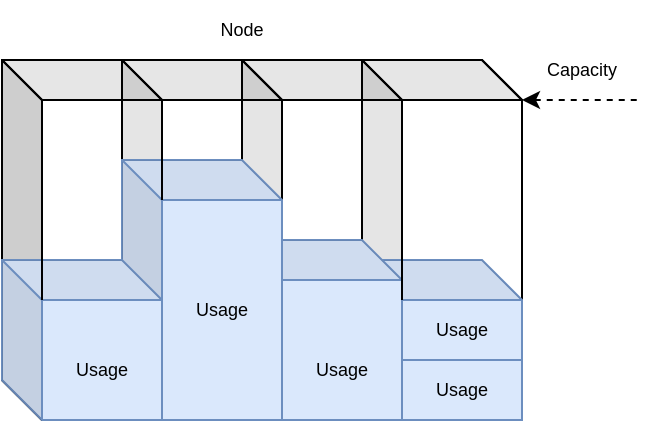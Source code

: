 <mxfile version="17.2.4" type="device"><diagram id="7-WWTxGX7zx3fMskRpQu" name="Page-1"><mxGraphModel dx="1531" dy="403" grid="1" gridSize="10" guides="1" tooltips="1" connect="1" arrows="1" fold="1" page="1" pageScale="1" pageWidth="850" pageHeight="1100" math="0" shadow="0"><root><mxCell id="0"/><mxCell id="1" parent="0"/><mxCell id="Ddno42TxI3rD52LnLCLC-29" value="" style="shape=cube;whiteSpace=wrap;html=1;boundedLbl=1;backgroundOutline=1;darkOpacity=0.05;darkOpacity2=0.1;fontSize=9;fillColor=none;" parent="1" vertex="1"><mxGeometry x="240" y="450" width="260" height="180" as="geometry"/></mxCell><mxCell id="Ddno42TxI3rD52LnLCLC-31" value="" style="shape=cube;whiteSpace=wrap;html=1;boundedLbl=1;backgroundOutline=1;darkOpacity=0.05;darkOpacity2=0.1;fontSize=9;fillColor=none;" parent="1" vertex="1"><mxGeometry x="240" y="450" width="80" height="180" as="geometry"/></mxCell><mxCell id="Ddno42TxI3rD52LnLCLC-32" value="" style="shape=cube;whiteSpace=wrap;html=1;boundedLbl=1;backgroundOutline=1;darkOpacity=0.05;darkOpacity2=0.1;fontSize=9;fillColor=none;" parent="1" vertex="1"><mxGeometry x="300" y="450" width="80" height="180" as="geometry"/></mxCell><mxCell id="Ddno42TxI3rD52LnLCLC-33" value="" style="shape=cube;whiteSpace=wrap;html=1;boundedLbl=1;backgroundOutline=1;darkOpacity=0.05;darkOpacity2=0.1;fontSize=9;fillColor=none;" parent="1" vertex="1"><mxGeometry x="360" y="450" width="80" height="180" as="geometry"/></mxCell><mxCell id="Ddno42TxI3rD52LnLCLC-72" style="edgeStyle=none;rounded=0;orthogonalLoop=1;jettySize=auto;html=1;exitX=0;exitY=0;exitDx=80;exitDy=20;exitPerimeter=0;fontSize=9;endArrow=none;endFill=0;startArrow=classic;startFill=1;dashed=1;entryX=1;entryY=1;entryDx=0;entryDy=0;" parent="1" source="Ddno42TxI3rD52LnLCLC-34" edge="1" target="Ddno42TxI3rD52LnLCLC-73"><mxGeometry relative="1" as="geometry"><mxPoint x="600" y="470" as="targetPoint"/></mxGeometry></mxCell><mxCell id="Ddno42TxI3rD52LnLCLC-34" value="" style="shape=cube;whiteSpace=wrap;html=1;boundedLbl=1;backgroundOutline=1;darkOpacity=0.05;darkOpacity2=0.1;fontSize=9;fillColor=none;" parent="1" vertex="1"><mxGeometry x="420" y="450" width="80" height="180" as="geometry"/></mxCell><mxCell id="Ddno42TxI3rD52LnLCLC-39" value="" style="shape=cube;whiteSpace=wrap;html=1;boundedLbl=1;backgroundOutline=1;darkOpacity=0.05;darkOpacity2=0.1;fontSize=9;fillColor=#dae8fc;strokeColor=#6c8ebf;" parent="1" vertex="1"><mxGeometry x="420" y="580" width="80" height="50" as="geometry"/></mxCell><mxCell id="Ddno42TxI3rD52LnLCLC-40" value="" style="shape=cube;whiteSpace=wrap;html=1;boundedLbl=1;backgroundOutline=1;darkOpacity=0.05;darkOpacity2=0.1;fontSize=9;fillColor=#dae8fc;strokeColor=#6c8ebf;" parent="1" vertex="1"><mxGeometry x="420" y="550" width="80" height="50" as="geometry"/></mxCell><mxCell id="Ddno42TxI3rD52LnLCLC-44" value="" style="endArrow=none;html=1;rounded=0;fontSize=9;" parent="1" edge="1"><mxGeometry width="50" height="50" relative="1" as="geometry"><mxPoint x="320" y="520" as="sourcePoint"/><mxPoint x="320" y="490" as="targetPoint"/></mxGeometry></mxCell><mxCell id="Ddno42TxI3rD52LnLCLC-45" value="" style="endArrow=none;html=1;rounded=0;fontSize=9;" parent="1" edge="1"><mxGeometry width="50" height="50" relative="1" as="geometry"><mxPoint x="440" y="500" as="sourcePoint"/><mxPoint x="440" y="470" as="targetPoint"/></mxGeometry></mxCell><mxCell id="Ddno42TxI3rD52LnLCLC-56" value="Node" style="text;html=1;strokeColor=none;fillColor=none;align=center;verticalAlign=middle;whiteSpace=wrap;rounded=0;fontSize=9;" parent="1" vertex="1"><mxGeometry x="240" y="420" width="240" height="30" as="geometry"/></mxCell><mxCell id="Ddno42TxI3rD52LnLCLC-38" value="" style="shape=cube;whiteSpace=wrap;html=1;boundedLbl=1;backgroundOutline=1;darkOpacity=0.05;darkOpacity2=0.1;fontSize=9;fillColor=#dae8fc;strokeColor=#6c8ebf;" parent="1" vertex="1"><mxGeometry x="360" y="540" width="80" height="90" as="geometry"/></mxCell><mxCell id="Ddno42TxI3rD52LnLCLC-37" value="" style="shape=cube;whiteSpace=wrap;html=1;boundedLbl=1;backgroundOutline=1;darkOpacity=0.05;darkOpacity2=0.1;fontSize=9;fillColor=#dae8fc;strokeColor=#6c8ebf;" parent="1" vertex="1"><mxGeometry x="300" y="500" width="80" height="130" as="geometry"/></mxCell><mxCell id="Ddno42TxI3rD52LnLCLC-36" value="" style="shape=cube;whiteSpace=wrap;html=1;boundedLbl=1;backgroundOutline=1;darkOpacity=0.05;darkOpacity2=0.1;fontSize=9;fillColor=#dae8fc;strokeColor=#6c8ebf;" parent="1" vertex="1"><mxGeometry x="240" y="550" width="80" height="80" as="geometry"/></mxCell><mxCell id="Ddno42TxI3rD52LnLCLC-43" value="" style="endArrow=none;html=1;rounded=0;fontSize=9;" parent="1" edge="1"><mxGeometry width="50" height="50" relative="1" as="geometry"><mxPoint x="260" y="570" as="sourcePoint"/><mxPoint x="260" y="540" as="targetPoint"/></mxGeometry></mxCell><mxCell id="Ddno42TxI3rD52LnLCLC-62" value="" style="endArrow=none;html=1;rounded=0;fontSize=9;" parent="1" edge="1"><mxGeometry width="50" height="50" relative="1" as="geometry"><mxPoint x="440" y="570" as="sourcePoint"/><mxPoint x="440" y="540" as="targetPoint"/></mxGeometry></mxCell><mxCell id="Ddno42TxI3rD52LnLCLC-63" value="" style="endArrow=none;html=1;rounded=0;fontSize=9;" parent="1" edge="1"><mxGeometry width="50" height="50" relative="1" as="geometry"><mxPoint x="320" y="520" as="sourcePoint"/><mxPoint x="320" y="490" as="targetPoint"/></mxGeometry></mxCell><mxCell id="Ddno42TxI3rD52LnLCLC-64" value="Usage" style="text;html=1;strokeColor=none;fillColor=none;align=center;verticalAlign=middle;whiteSpace=wrap;rounded=0;fontSize=9;" parent="1" vertex="1"><mxGeometry x="260" y="590" width="60" height="30" as="geometry"/></mxCell><mxCell id="Ddno42TxI3rD52LnLCLC-66" value="Usage" style="text;html=1;strokeColor=none;fillColor=none;align=center;verticalAlign=middle;whiteSpace=wrap;rounded=0;fontSize=9;" parent="1" vertex="1"><mxGeometry x="320" y="560" width="60" height="30" as="geometry"/></mxCell><mxCell id="Ddno42TxI3rD52LnLCLC-67" value="Usage" style="text;html=1;strokeColor=none;fillColor=none;align=center;verticalAlign=middle;whiteSpace=wrap;rounded=0;fontSize=9;" parent="1" vertex="1"><mxGeometry x="380" y="590" width="60" height="30" as="geometry"/></mxCell><mxCell id="Ddno42TxI3rD52LnLCLC-68" value="Usage" style="text;html=1;strokeColor=none;fillColor=none;align=center;verticalAlign=middle;whiteSpace=wrap;rounded=0;fontSize=9;" parent="1" vertex="1"><mxGeometry x="440" y="570" width="60" height="30" as="geometry"/></mxCell><mxCell id="Ddno42TxI3rD52LnLCLC-69" value="Usage" style="text;html=1;strokeColor=none;fillColor=none;align=center;verticalAlign=middle;whiteSpace=wrap;rounded=0;fontSize=9;" parent="1" vertex="1"><mxGeometry x="440" y="600" width="60" height="30" as="geometry"/></mxCell><mxCell id="Ddno42TxI3rD52LnLCLC-73" value="Capacity" style="text;html=1;strokeColor=none;fillColor=none;align=center;verticalAlign=middle;whiteSpace=wrap;rounded=0;fontSize=9;" parent="1" vertex="1"><mxGeometry x="500" y="440" width="60" height="30" as="geometry"/></mxCell></root></mxGraphModel></diagram></mxfile>